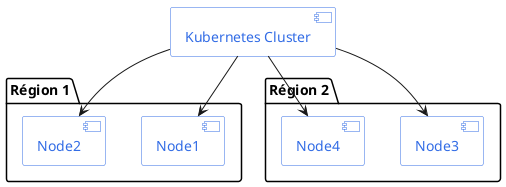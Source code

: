@startuml

skinparam component {
    BackgroundColor white
    BorderColor #326ce5
    FontColor #326ce5
}

[Kubernetes Cluster] as k8s

package "Région 1" {
    [Node1] as n1
    [Node2] as n2
    k8s -down-> n1
    k8s -down-> n2
}

package "Région 2" {
    [Node3] as n3
    [Node4] as n4
    k8s -down-> n3
    k8s -down-> n4
}

@enduml